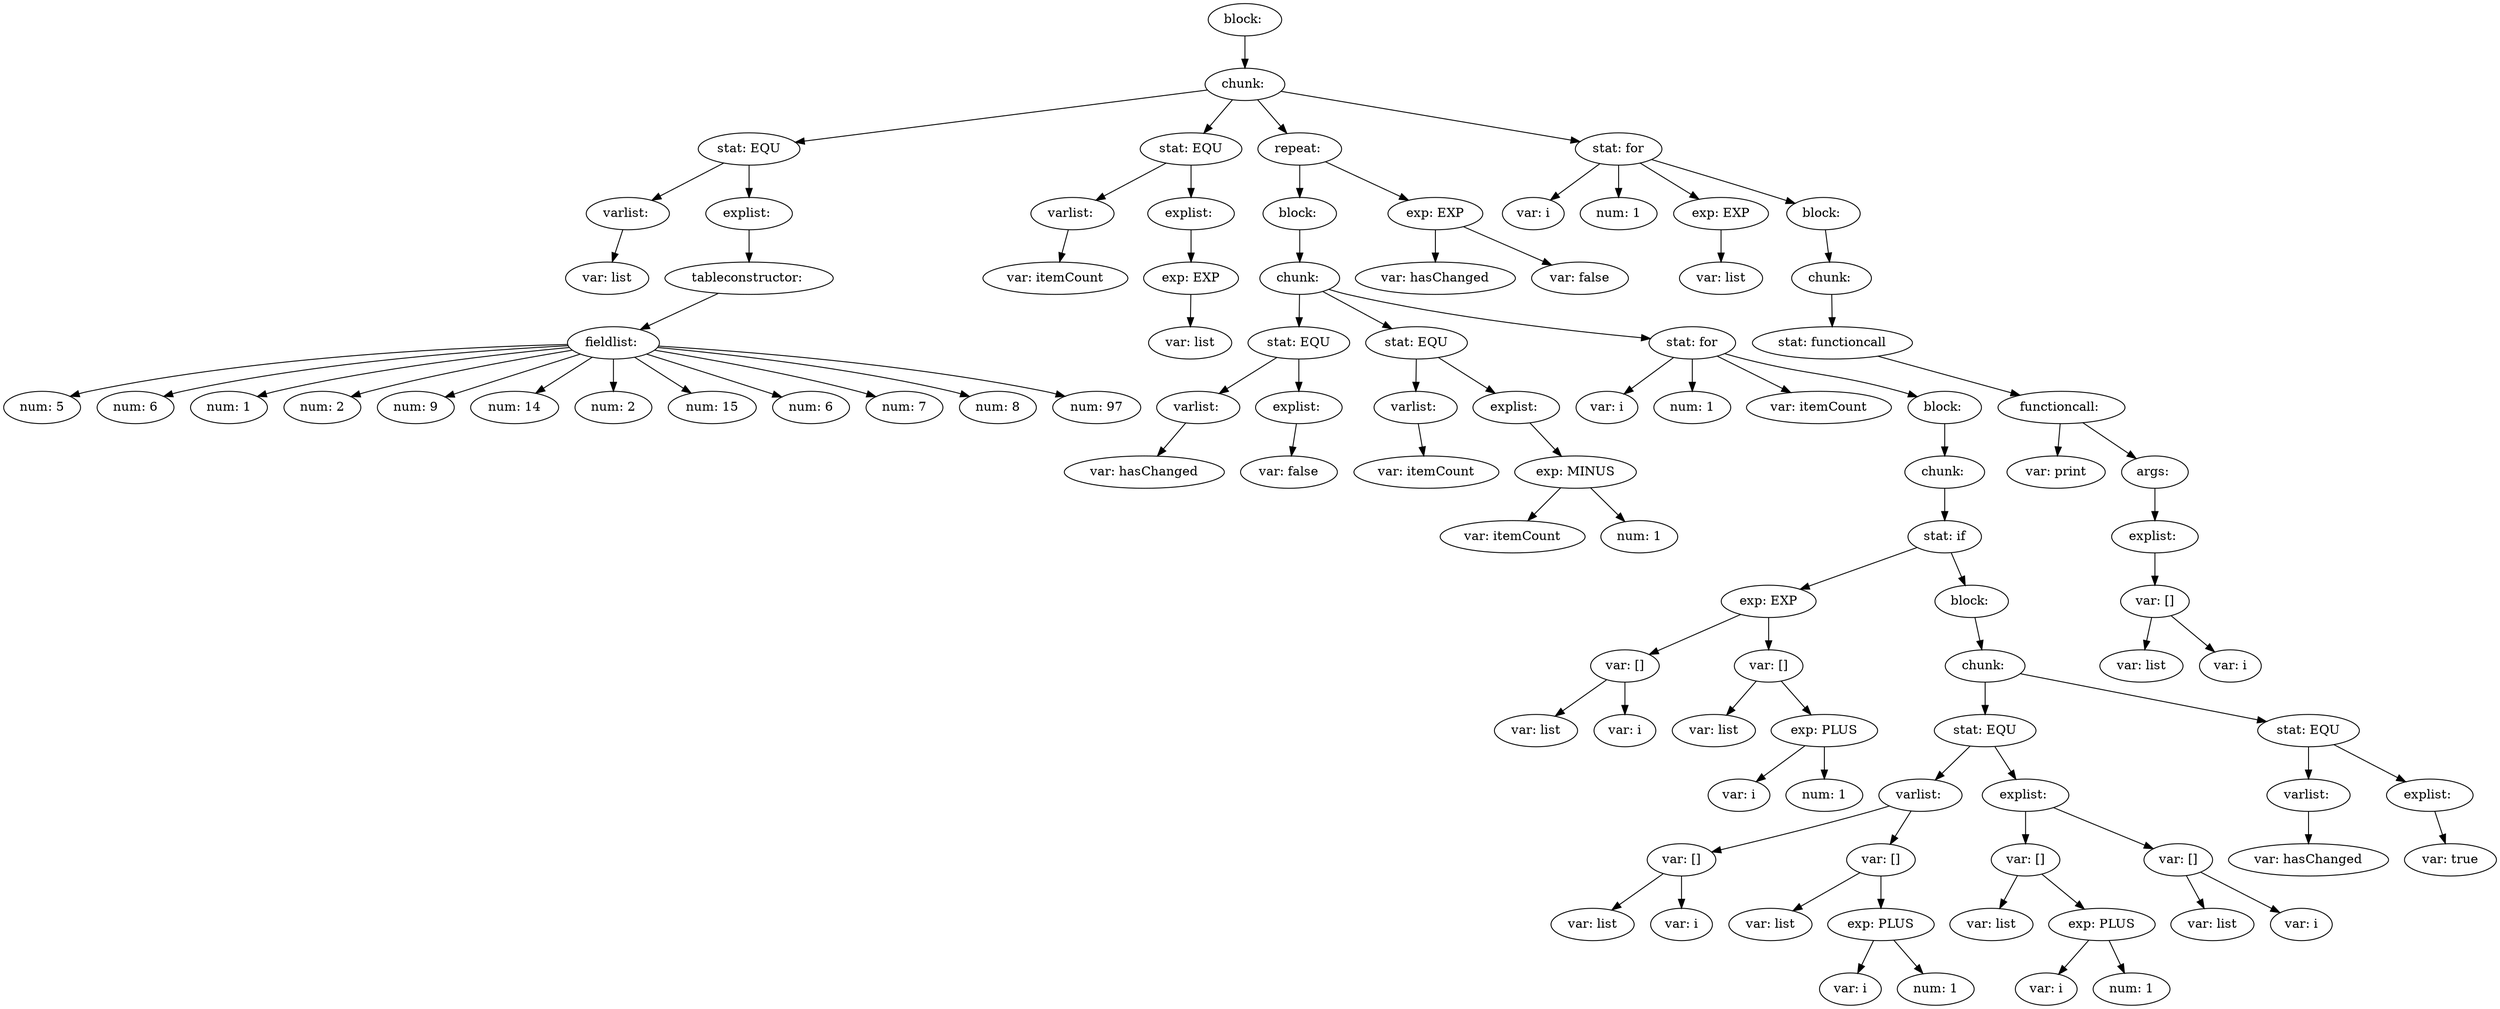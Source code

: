 digraph {
100 [label="block: "];
100 -> 18
18 [label="chunk: "];
18 -> 17
18 -> 24
18 -> 84
18 -> 98
17 [label="stat: EQU"];
17 -> 1
17 -> 16
1 [label="varlist: "];
1 -> 0
0 [label="var: list"];
16 [label="explist: "];
16 -> 15
15 [label="tableconstructor: "];
15 -> 3
3 [label="fieldlist: "];
3 -> 2
3 -> 4
3 -> 5
3 -> 6
3 -> 7
3 -> 8
3 -> 9
3 -> 10
3 -> 11
3 -> 12
3 -> 13
3 -> 14
2 [label="num: 5"];
4 [label="num: 6"];
5 [label="num: 1"];
6 [label="num: 2"];
7 [label="num: 9"];
8 [label="num: 14"];
9 [label="num: 2"];
10 [label="num: 15"];
11 [label="num: 6"];
12 [label="num: 7"];
13 [label="num: 8"];
14 [label="num: 97"];
24 [label="stat: EQU"];
24 -> 20
24 -> 23
20 [label="varlist: "];
20 -> 19
19 [label="var: itemCount"];
23 [label="explist: "];
23 -> 22
22 [label="exp: EXP"];
22 -> 21
21 [label="var: list"];
84 [label="repeat: "];
84 -> 80
84 -> 83
80 [label="block: "];
80 -> 30
30 [label="chunk: "];
30 -> 29
30 -> 37
30 -> 78
29 [label="stat: EQU"];
29 -> 26
29 -> 28
26 [label="varlist: "];
26 -> 25
25 [label="var: hasChanged"];
28 [label="explist: "];
28 -> 27
27 [label="var: false"];
37 [label="stat: EQU"];
37 -> 32
37 -> 36
32 [label="varlist: "];
32 -> 31
31 [label="var: itemCount"];
36 [label="explist: "];
36 -> 35
35 [label="exp: MINUS"];
35 -> 33
35 -> 34
33 [label="var: itemCount"];
34 [label="num: 1"];
78 [label="stat: for"];
78 -> 79
78 -> 38
78 -> 39
78 -> 77
79 [label="var: i"];
38 [label="num: 1"];
39 [label="var: itemCount"];
77 [label="block: "];
77 -> 76
76 [label="chunk: "];
76 -> 75
75 [label="stat: if"];
75 -> 48
75 -> 74
48 [label="exp: EXP"];
48 -> 42
48 -> 47
42 [label="var: []"];
42 -> 40
42 -> 41
40 [label="var: list"];
41 [label="var: i"];
47 [label="var: []"];
47 -> 43
47 -> 46
43 [label="var: list"];
46 [label="exp: PLUS"];
46 -> 44
46 -> 45
44 [label="var: i"];
45 [label="num: 1"];
74 [label="block: "];
74 -> 68
68 [label="chunk: "];
68 -> 67
68 -> 73
67 [label="stat: EQU"];
67 -> 52
67 -> 63
52 [label="varlist: "];
52 -> 51
52 -> 57
51 [label="var: []"];
51 -> 49
51 -> 50
49 [label="var: list"];
50 [label="var: i"];
57 [label="var: []"];
57 -> 53
57 -> 56
53 [label="var: list"];
56 [label="exp: PLUS"];
56 -> 54
56 -> 55
54 [label="var: i"];
55 [label="num: 1"];
63 [label="explist: "];
63 -> 62
63 -> 66
62 [label="var: []"];
62 -> 58
62 -> 61
58 [label="var: list"];
61 [label="exp: PLUS"];
61 -> 59
61 -> 60
59 [label="var: i"];
60 [label="num: 1"];
66 [label="var: []"];
66 -> 64
66 -> 65
64 [label="var: list"];
65 [label="var: i"];
73 [label="stat: EQU"];
73 -> 70
73 -> 72
70 [label="varlist: "];
70 -> 69
69 [label="var: hasChanged"];
72 [label="explist: "];
72 -> 71
71 [label="var: true"];
83 [label="exp: EXP"];
83 -> 81
83 -> 82
81 [label="var: hasChanged"];
82 [label="var: false"];
98 [label="stat: for"];
98 -> 99
98 -> 85
98 -> 87
98 -> 97
99 [label="var: i"];
85 [label="num: 1"];
87 [label="exp: EXP"];
87 -> 86
86 [label="var: list"];
97 [label="block: "];
97 -> 96
96 [label="chunk: "];
96 -> 95
95 [label="stat: functioncall"];
95 -> 94
94 [label="functioncall: "];
94 -> 88
94 -> 93
88 [label="var: print"];
93 [label="args: "];
93 -> 92
92 [label="explist: "];
92 -> 91
91 [label="var: []"];
91 -> 89
91 -> 90
89 [label="var: list"];
90 [label="var: i"];
}